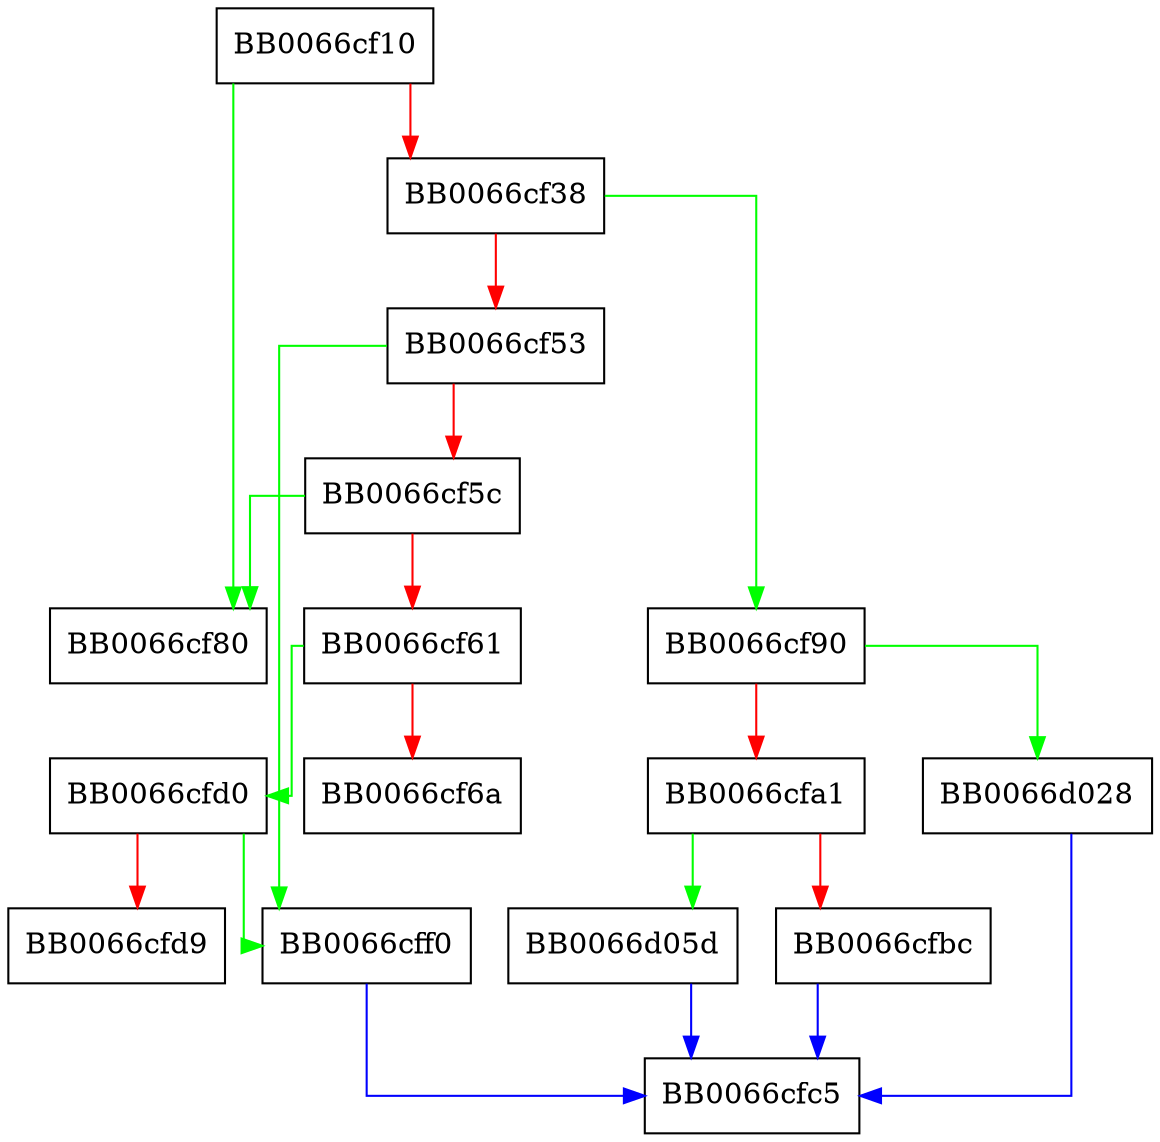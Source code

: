 digraph s2i_skey_id {
  node [shape="box"];
  graph [splines=ortho];
  BB0066cf10 -> BB0066cf80 [color="green"];
  BB0066cf10 -> BB0066cf38 [color="red"];
  BB0066cf38 -> BB0066cf90 [color="green"];
  BB0066cf38 -> BB0066cf53 [color="red"];
  BB0066cf53 -> BB0066cff0 [color="green"];
  BB0066cf53 -> BB0066cf5c [color="red"];
  BB0066cf5c -> BB0066cf80 [color="green"];
  BB0066cf5c -> BB0066cf61 [color="red"];
  BB0066cf61 -> BB0066cfd0 [color="green"];
  BB0066cf61 -> BB0066cf6a [color="red"];
  BB0066cf90 -> BB0066d028 [color="green"];
  BB0066cf90 -> BB0066cfa1 [color="red"];
  BB0066cfa1 -> BB0066d05d [color="green"];
  BB0066cfa1 -> BB0066cfbc [color="red"];
  BB0066cfbc -> BB0066cfc5 [color="blue"];
  BB0066cfd0 -> BB0066cff0 [color="green"];
  BB0066cfd0 -> BB0066cfd9 [color="red"];
  BB0066cff0 -> BB0066cfc5 [color="blue"];
  BB0066d028 -> BB0066cfc5 [color="blue"];
  BB0066d05d -> BB0066cfc5 [color="blue"];
}
